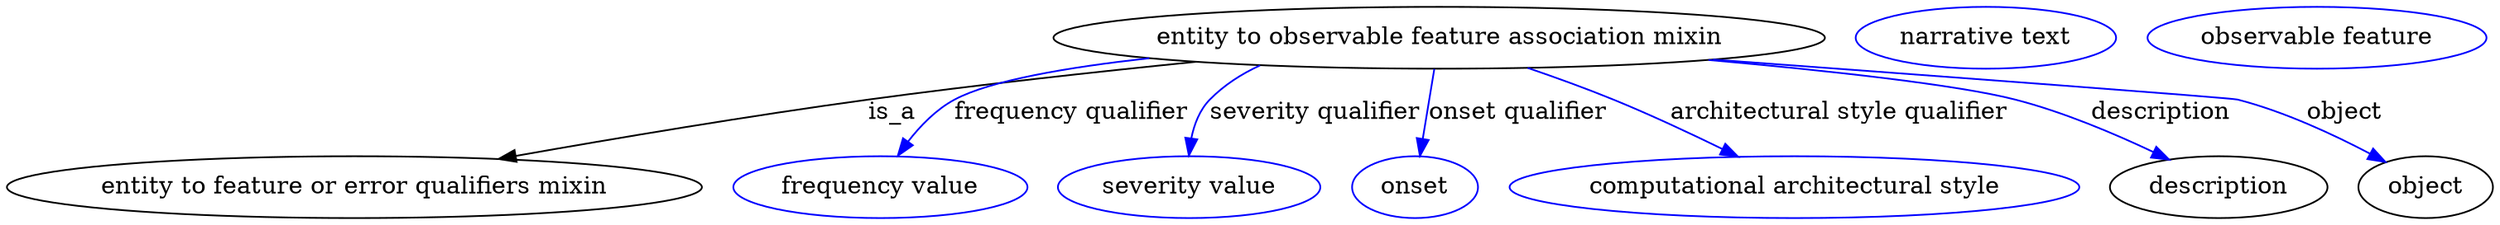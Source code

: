 digraph {
	graph [bb="0,0,1439.5,123"];
	node [label="\N"];
	"entity to observable feature association mixin"	[height=0.5,
		label="entity to observable feature association mixin",
		pos="830.48,105",
		width=6.2106];
	"entity to feature or error qualifiers mixin"	[height=0.5,
		pos="201.48,18",
		width=5.5967];
	"entity to observable feature association mixin" -> "entity to feature or error qualifiers mixin"	[label=is_a,
		lp="513.48,61.5",
		pos="e,285.09,34.428 689.32,90.985 630.52,85.068 561.6,77.488 499.48,69 430.82,59.618 353.66,46.604 295.07,36.205"];
	"frequency qualifier"	[color=blue,
		height=0.5,
		label="frequency value",
		pos="506.48,18",
		width=2.3651];
	"entity to observable feature association mixin" -> "frequency qualifier"	[color=blue,
		label="frequency qualifier",
		lp="616.48,61.5",
		pos="e,516.26,36.315 660.97,93.201 613.45,87.935 569.13,80.219 548.48,69 537.96,63.281 528.97,53.765 522.04,44.562",
		style=solid];
	"severity qualifier"	[color=blue,
		height=0.5,
		label="severity value",
		pos="685.48,18",
		width=2.1123];
	"entity to observable feature association mixin" -> "severity qualifier"	[color=blue,
		label="severity qualifier",
		lp="757.48,61.5",
		pos="e,684.97,36.395 725.35,89.012 714.6,84.015 704.65,77.492 696.48,69 690.68,62.964 687.65,54.599 686.15,46.436",
		style=solid];
	"onset qualifier"	[color=blue,
		height=0.5,
		label=onset,
		pos="815.48,18",
		width=1.011];
	"entity to observable feature association mixin" -> "onset qualifier"	[color=blue,
		label="onset qualifier",
		lp="875.98,61.5",
		pos="e,818.51,36.175 827.45,86.799 825.39,75.163 822.64,59.548 820.29,46.237",
		style=solid];
	"architectural style qualifier"	[color=blue,
		height=0.5,
		label="computational architectural style",
		pos="1034.5,18",
		width=4.5857];
	"entity to observable feature association mixin" -> "architectural style qualifier"	[color=blue,
		label="architectural style qualifier",
		lp="1061.5,61.5",
		pos="e,1002.5,35.76 882.05,87.446 898.04,81.962 915.62,75.57 931.48,69 952.22,60.409 974.7,49.669 993.36,40.346",
		style=solid];
	description	[height=0.5,
		pos="1280.5,18",
		width=1.7512];
	"entity to observable feature association mixin" -> description	[color=blue,
		label=description,
		lp="1247,61.5",
		pos="e,1251.5,34.268 986.63,92.054 1056.3,85.807 1130.1,77.664 1163.5,69 1190.8,61.901 1220,49.436 1242.4,38.728",
		style=solid];
	object	[height=0.5,
		pos="1400.5,18",
		width=1.0832];
	"entity to observable feature association mixin" -> object	[color=blue,
		label=object,
		lp="1353.5,61.5",
		pos="e,1377.1,32.666 988.97,92.29 1120.9,82.497 1287.7,69.969 1291.5,69 1318.5,62.011 1347.2,48.617 1368.3,37.45",
		style=solid];
	"entity to observable feature association mixin_description"	[color=blue,
		height=0.5,
		label="narrative text",
		pos="1147.5,105",
		width=2.0943];
	"entity to observable feature association mixin_object"	[color=blue,
		height=0.5,
		label="observable feature",
		pos="1339.5,105",
		width=2.7261];
}
